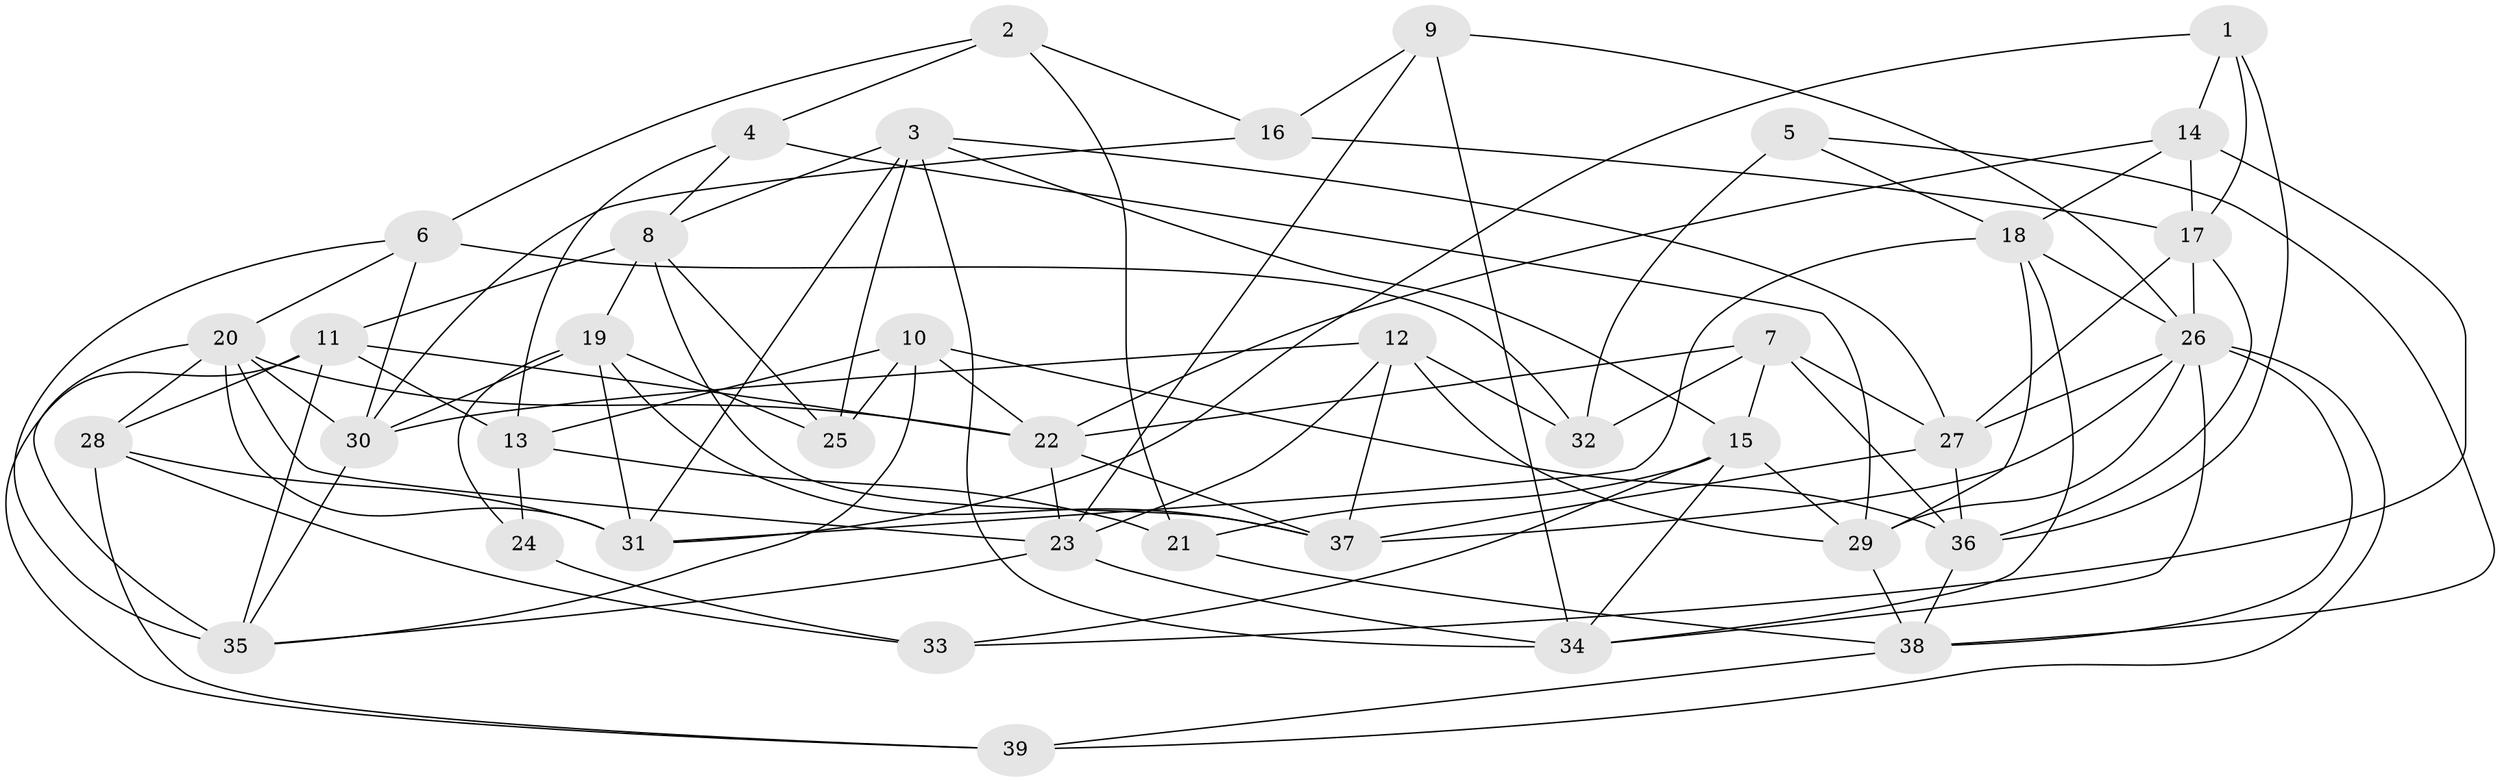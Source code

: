// original degree distribution, {4: 1.0}
// Generated by graph-tools (version 1.1) at 2025/38/03/04/25 23:38:13]
// undirected, 39 vertices, 103 edges
graph export_dot {
  node [color=gray90,style=filled];
  1;
  2;
  3;
  4;
  5;
  6;
  7;
  8;
  9;
  10;
  11;
  12;
  13;
  14;
  15;
  16;
  17;
  18;
  19;
  20;
  21;
  22;
  23;
  24;
  25;
  26;
  27;
  28;
  29;
  30;
  31;
  32;
  33;
  34;
  35;
  36;
  37;
  38;
  39;
  1 -- 14 [weight=1.0];
  1 -- 17 [weight=1.0];
  1 -- 31 [weight=1.0];
  1 -- 36 [weight=1.0];
  2 -- 4 [weight=1.0];
  2 -- 6 [weight=2.0];
  2 -- 16 [weight=2.0];
  2 -- 21 [weight=1.0];
  3 -- 8 [weight=1.0];
  3 -- 15 [weight=1.0];
  3 -- 25 [weight=1.0];
  3 -- 27 [weight=1.0];
  3 -- 31 [weight=1.0];
  3 -- 34 [weight=1.0];
  4 -- 8 [weight=1.0];
  4 -- 13 [weight=1.0];
  4 -- 29 [weight=1.0];
  5 -- 18 [weight=1.0];
  5 -- 32 [weight=2.0];
  5 -- 38 [weight=1.0];
  6 -- 20 [weight=1.0];
  6 -- 30 [weight=1.0];
  6 -- 32 [weight=1.0];
  6 -- 35 [weight=1.0];
  7 -- 15 [weight=1.0];
  7 -- 22 [weight=1.0];
  7 -- 27 [weight=1.0];
  7 -- 32 [weight=2.0];
  7 -- 36 [weight=1.0];
  8 -- 11 [weight=1.0];
  8 -- 19 [weight=1.0];
  8 -- 25 [weight=1.0];
  8 -- 37 [weight=1.0];
  9 -- 16 [weight=2.0];
  9 -- 23 [weight=1.0];
  9 -- 26 [weight=2.0];
  9 -- 34 [weight=1.0];
  10 -- 13 [weight=2.0];
  10 -- 22 [weight=1.0];
  10 -- 25 [weight=1.0];
  10 -- 35 [weight=1.0];
  10 -- 36 [weight=1.0];
  11 -- 13 [weight=1.0];
  11 -- 22 [weight=1.0];
  11 -- 28 [weight=1.0];
  11 -- 35 [weight=1.0];
  11 -- 39 [weight=1.0];
  12 -- 23 [weight=1.0];
  12 -- 29 [weight=1.0];
  12 -- 30 [weight=1.0];
  12 -- 32 [weight=1.0];
  12 -- 37 [weight=2.0];
  13 -- 21 [weight=1.0];
  13 -- 24 [weight=1.0];
  14 -- 17 [weight=1.0];
  14 -- 18 [weight=1.0];
  14 -- 22 [weight=1.0];
  14 -- 33 [weight=2.0];
  15 -- 21 [weight=1.0];
  15 -- 29 [weight=1.0];
  15 -- 33 [weight=1.0];
  15 -- 34 [weight=1.0];
  16 -- 17 [weight=1.0];
  16 -- 30 [weight=1.0];
  17 -- 26 [weight=1.0];
  17 -- 27 [weight=1.0];
  17 -- 36 [weight=1.0];
  18 -- 26 [weight=1.0];
  18 -- 29 [weight=1.0];
  18 -- 31 [weight=1.0];
  18 -- 34 [weight=1.0];
  19 -- 24 [weight=1.0];
  19 -- 25 [weight=1.0];
  19 -- 30 [weight=1.0];
  19 -- 31 [weight=1.0];
  19 -- 37 [weight=1.0];
  20 -- 22 [weight=1.0];
  20 -- 23 [weight=1.0];
  20 -- 28 [weight=2.0];
  20 -- 30 [weight=1.0];
  20 -- 31 [weight=1.0];
  20 -- 35 [weight=1.0];
  21 -- 38 [weight=1.0];
  22 -- 23 [weight=1.0];
  22 -- 37 [weight=2.0];
  23 -- 34 [weight=1.0];
  23 -- 35 [weight=1.0];
  24 -- 33 [weight=2.0];
  26 -- 27 [weight=1.0];
  26 -- 29 [weight=1.0];
  26 -- 34 [weight=1.0];
  26 -- 37 [weight=1.0];
  26 -- 38 [weight=1.0];
  26 -- 39 [weight=1.0];
  27 -- 36 [weight=1.0];
  27 -- 37 [weight=1.0];
  28 -- 31 [weight=1.0];
  28 -- 33 [weight=1.0];
  28 -- 39 [weight=1.0];
  29 -- 38 [weight=1.0];
  30 -- 35 [weight=1.0];
  36 -- 38 [weight=1.0];
  38 -- 39 [weight=1.0];
}
